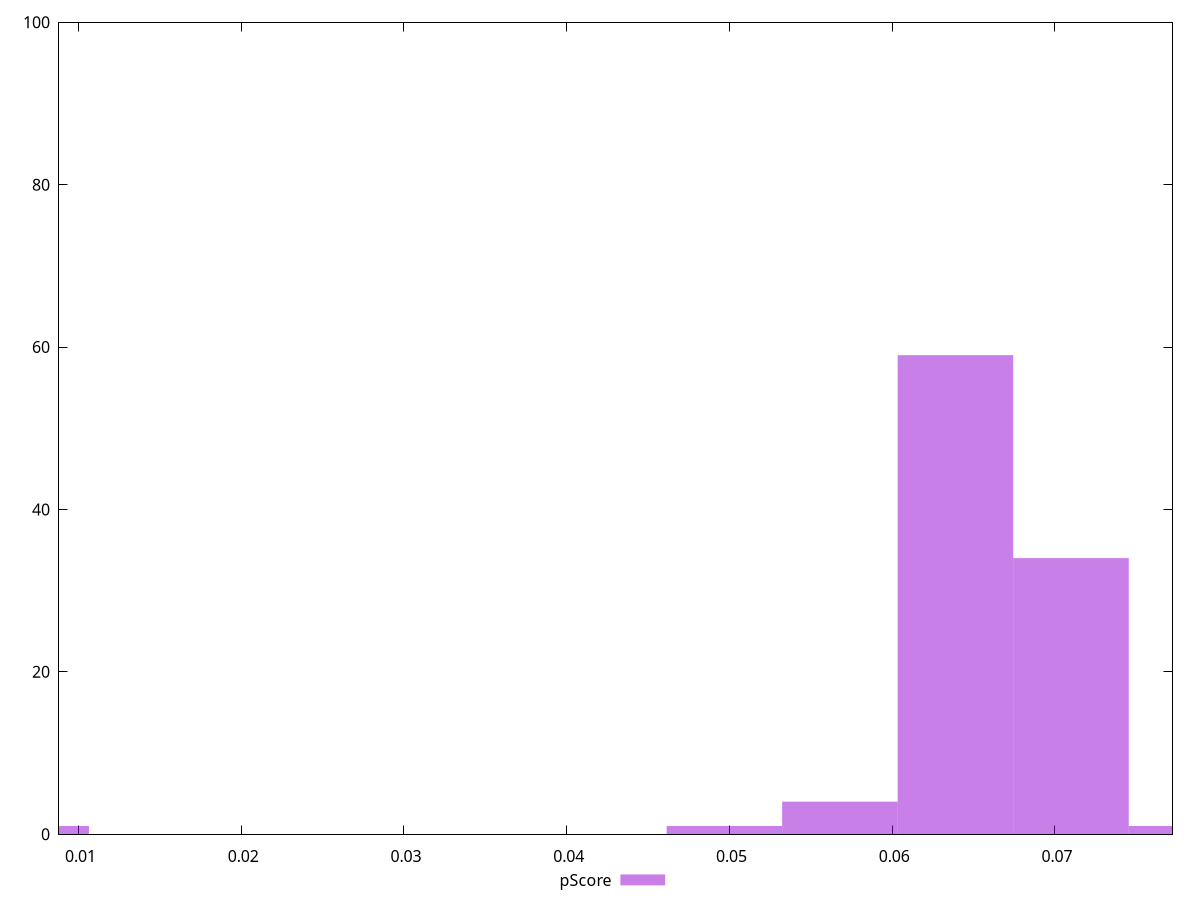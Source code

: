 reset

$pScore <<EOF
0.007099009676811053 1
0.06389108709129948 59
0.07099009676811054 34
0.04969306773767737 1
0.056792077414488426 4
0.07808910644492159 1
EOF

set key outside below
set boxwidth 0.007099009676811053
set xrange [0.00880906015558136:0.07722714014911575]
set yrange [0:100]
set trange [0:100]
set style fill transparent solid 0.5 noborder
set terminal svg size 640, 490 enhanced background rgb 'white'
set output "report_00019_2021-02-10T18-14-37.922Z//largest-contentful-paint/samples/pages+cached+noadtech+nomedia/pScore/histogram.svg"

plot $pScore title "pScore" with boxes

reset
